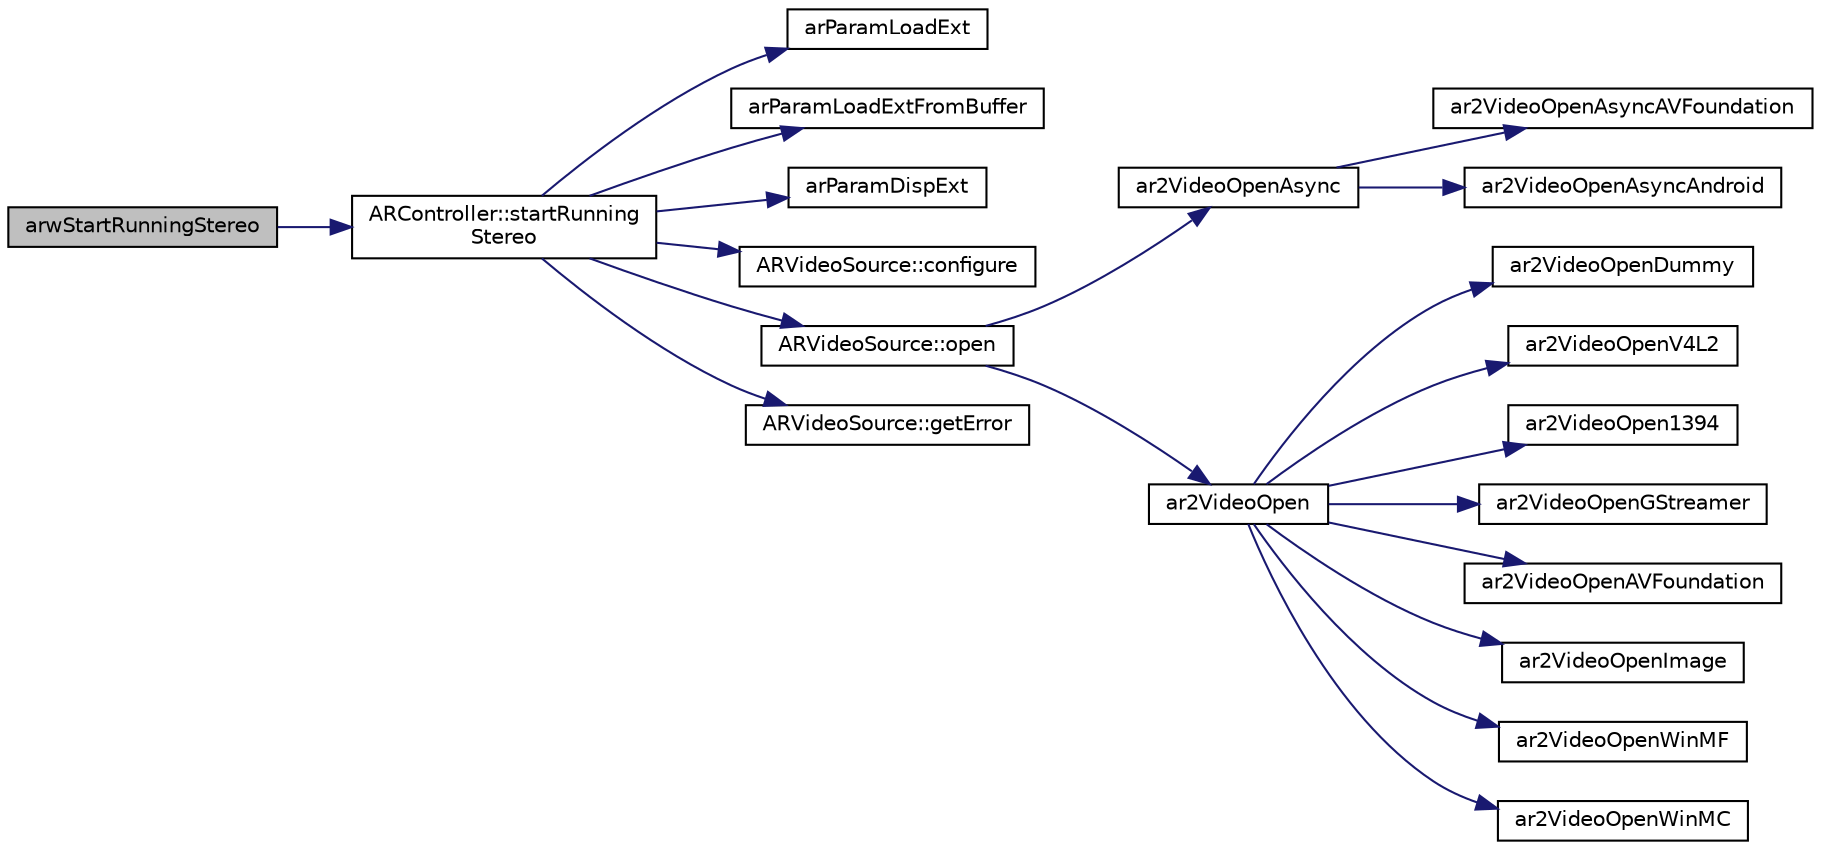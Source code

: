 digraph "arwStartRunningStereo"
{
 // INTERACTIVE_SVG=YES
  edge [fontname="Helvetica",fontsize="10",labelfontname="Helvetica",labelfontsize="10"];
  node [fontname="Helvetica",fontsize="10",shape=record];
  rankdir="LR";
  Node1 [label="arwStartRunningStereo",height=0.2,width=0.4,color="black", fillcolor="grey75", style="filled", fontcolor="black"];
  Node1 -> Node2 [color="midnightblue",fontsize="10",style="solid",fontname="Helvetica"];
  Node2 [label="ARController::startRunning\lStereo",height=0.2,width=0.4,color="black", fillcolor="white", style="filled",URL="$class_a_r_controller.html#abd0732b11285bc113134d1b891a361f2",tooltip="Start stereo video capture and tracking. "];
  Node2 -> Node3 [color="midnightblue",fontsize="10",style="solid",fontname="Helvetica"];
  Node3 [label="arParamLoadExt",height=0.2,width=0.4,color="black", fillcolor="white", style="filled",URL="$param_8h.html#abaeca294b2d34f2cfcfb9b54bc07ae03"];
  Node2 -> Node4 [color="midnightblue",fontsize="10",style="solid",fontname="Helvetica"];
  Node4 [label="arParamLoadExtFromBuffer",height=0.2,width=0.4,color="black", fillcolor="white", style="filled",URL="$param_8h.html#a12d7c997888d92b56c2b40c6f4299fa3"];
  Node2 -> Node5 [color="midnightblue",fontsize="10",style="solid",fontname="Helvetica"];
  Node5 [label="arParamDispExt",height=0.2,width=0.4,color="black", fillcolor="white", style="filled",URL="$param_8h.html#a4ae807537d428a2732c6a8d55aee1e61"];
  Node2 -> Node6 [color="midnightblue",fontsize="10",style="solid",fontname="Helvetica"];
  Node6 [label="ARVideoSource::configure",height=0.2,width=0.4,color="black", fillcolor="white", style="filled",URL="$class_a_r_video_source.html#aa385c7136b3d45c6efaa6604bf0a6d9a",tooltip="Sets initial parameters which will be used when the video source is opened. "];
  Node2 -> Node7 [color="midnightblue",fontsize="10",style="solid",fontname="Helvetica"];
  Node7 [label="ARVideoSource::open",height=0.2,width=0.4,color="black", fillcolor="white", style="filled",URL="$class_a_r_video_source.html#ad6e81f0a07ddf8e844dfb867bc94de4b",tooltip="Opens the video source. "];
  Node7 -> Node8 [color="midnightblue",fontsize="10",style="solid",fontname="Helvetica"];
  Node8 [label="ar2VideoOpenAsync",height=0.2,width=0.4,color="black", fillcolor="white", style="filled",URL="$video_8h.html#a6a911689abfaf33e8b1bea7c34f7c39a"];
  Node8 -> Node9 [color="midnightblue",fontsize="10",style="solid",fontname="Helvetica"];
  Node9 [label="ar2VideoOpenAsyncAVFoundation",height=0.2,width=0.4,color="black", fillcolor="white", style="filled",URL="$video_a_v_foundation_8h.html#aeeda53e796311199493f4acdaa075e3c"];
  Node8 -> Node10 [color="midnightblue",fontsize="10",style="solid",fontname="Helvetica"];
  Node10 [label="ar2VideoOpenAsyncAndroid",height=0.2,width=0.4,color="black", fillcolor="white", style="filled",URL="$video_android_8h.html#aa38cb37e30ae2fdfc4ee16dfb3662f83"];
  Node7 -> Node11 [color="midnightblue",fontsize="10",style="solid",fontname="Helvetica"];
  Node11 [label="ar2VideoOpen",height=0.2,width=0.4,color="black", fillcolor="white", style="filled",URL="$video_8h.html#a266a574c77510cdde38998c94118611a"];
  Node11 -> Node12 [color="midnightblue",fontsize="10",style="solid",fontname="Helvetica"];
  Node12 [label="ar2VideoOpenDummy",height=0.2,width=0.4,color="black", fillcolor="white", style="filled",URL="$video_dummy_8h.html#a97c9c62563dbaa2d1c32d6f7ffd6186c"];
  Node11 -> Node13 [color="midnightblue",fontsize="10",style="solid",fontname="Helvetica"];
  Node13 [label="ar2VideoOpenV4L2",height=0.2,width=0.4,color="black", fillcolor="white", style="filled",URL="$video_v4_l2_8h.html#a65f46b5acf507e11f1e398983f654b01"];
  Node11 -> Node14 [color="midnightblue",fontsize="10",style="solid",fontname="Helvetica"];
  Node14 [label="ar2VideoOpen1394",height=0.2,width=0.4,color="black", fillcolor="white", style="filled",URL="$video1394_8h.html#a415d8d6e136b1d6481aab6df1327d38b"];
  Node11 -> Node15 [color="midnightblue",fontsize="10",style="solid",fontname="Helvetica"];
  Node15 [label="ar2VideoOpenGStreamer",height=0.2,width=0.4,color="black", fillcolor="white", style="filled",URL="$video_g_streamer_8h.html#a1859e6412bbcdaacfebbbb604daf93dc"];
  Node11 -> Node16 [color="midnightblue",fontsize="10",style="solid",fontname="Helvetica"];
  Node16 [label="ar2VideoOpenAVFoundation",height=0.2,width=0.4,color="black", fillcolor="white", style="filled",URL="$video_a_v_foundation_8h.html#ad5a12bb05d89e8876b3d92334935ebd8"];
  Node11 -> Node17 [color="midnightblue",fontsize="10",style="solid",fontname="Helvetica"];
  Node17 [label="ar2VideoOpenImage",height=0.2,width=0.4,color="black", fillcolor="white", style="filled",URL="$video_image_8h.html#a15ea74b900729dfd225554e9862871f1"];
  Node11 -> Node18 [color="midnightblue",fontsize="10",style="solid",fontname="Helvetica"];
  Node18 [label="ar2VideoOpenWinMF",height=0.2,width=0.4,color="black", fillcolor="white", style="filled",URL="$video_windows_media_foundation_8h.html#ae5f5688166608e253b4a7f86fbe98788"];
  Node11 -> Node19 [color="midnightblue",fontsize="10",style="solid",fontname="Helvetica"];
  Node19 [label="ar2VideoOpenWinMC",height=0.2,width=0.4,color="black", fillcolor="white", style="filled",URL="$video_windows_media_capture_8h.html#abf5f9965f682bb5e67efa66c2f6e8b96"];
  Node2 -> Node20 [color="midnightblue",fontsize="10",style="solid",fontname="Helvetica"];
  Node20 [label="ARVideoSource::getError",height=0.2,width=0.4,color="black", fillcolor="white", style="filled",URL="$class_a_r_video_source.html#a1d4e4cebdf413918427c39aa99a197cc"];
}
